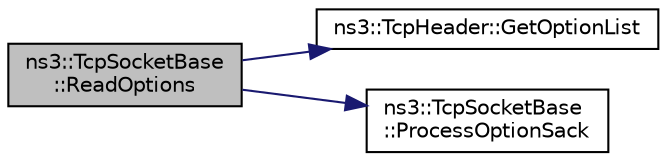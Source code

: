 digraph "ns3::TcpSocketBase::ReadOptions"
{
  edge [fontname="Helvetica",fontsize="10",labelfontname="Helvetica",labelfontsize="10"];
  node [fontname="Helvetica",fontsize="10",shape=record];
  rankdir="LR";
  Node1 [label="ns3::TcpSocketBase\l::ReadOptions",height=0.2,width=0.4,color="black", fillcolor="grey75", style="filled", fontcolor="black"];
  Node1 -> Node2 [color="midnightblue",fontsize="10",style="solid"];
  Node2 [label="ns3::TcpHeader::GetOptionList",height=0.2,width=0.4,color="black", fillcolor="white", style="filled",URL="$d0/d46/classns3_1_1TcpHeader.html#a2e6350eefb34d1cf9be219d33dae64d4",tooltip="Get the list of option in this header. "];
  Node1 -> Node3 [color="midnightblue",fontsize="10",style="solid"];
  Node3 [label="ns3::TcpSocketBase\l::ProcessOptionSack",height=0.2,width=0.4,color="black", fillcolor="white", style="filled",URL="$d1/d45/classns3_1_1TcpSocketBase.html#a0c41c637acc8824e691404f0c9ebe858",tooltip="Read the SACK option. "];
}
